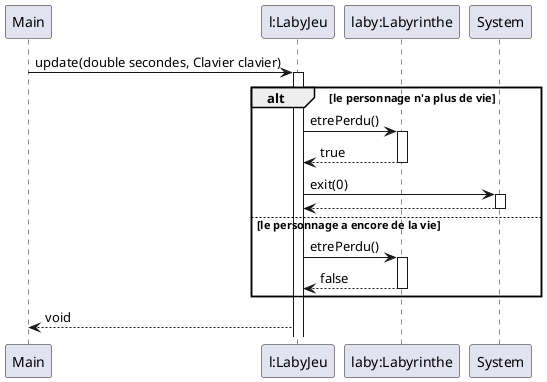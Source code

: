 @startuml
'https://plantuml.com/sequence-diagram

participant Main
participant "l:LabyJeu" as l
participant "laby:Labyrinthe" as laby
participant System
Main -> l : update(double secondes, Clavier clavier)
activate l
alt le personnage n'a plus de vie
l -> laby : etrePerdu()
activate laby
laby --> l : true
deactivate laby
l -> System : exit(0)
activate System
System --> l
deactivate System
else le personnage a encore de la vie
l -> laby : etrePerdu()
activate laby
laby --> l : false
deactivate laby
end
l --> Main : void
@enduml